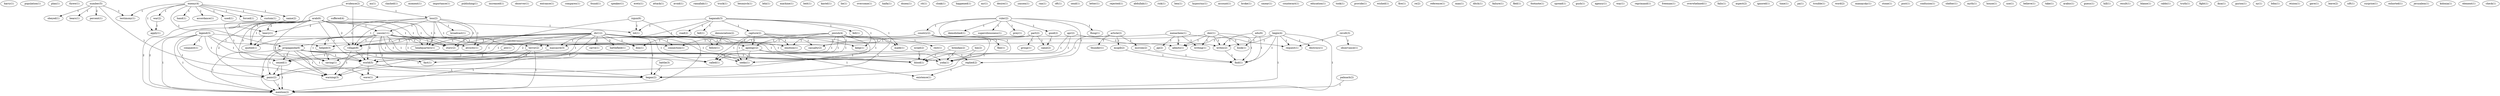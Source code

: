 digraph G {
  harry [ label="harry(1)" ];
  population [ label="population(1)" ];
  plan [ label="plan(1)" ];
  threw [ label="threw(1)" ];
  number [ label="number(5)" ];
  bears [ label="bears(1)" ];
  testimony [ label="testimony(1)" ];
  percent [ label="percent(1)" ];
  obeyed [ label="obeyed(1)" ];
  warning [ label="warning(3)" ];
  au [ label="au(1)" ];
  ruler [ label="ruler(2)" ];
  country [ label="country(2)" ];
  good [ label="good(2)" ];
  prey [ label="prey(1)" ];
  flung [ label="flung(1)" ];
  demolished [ label="demolished(1)" ];
  superciliousness [ label="superciliousness(1)" ];
  replied [ label="replied(2)" ];
  seeks [ label="seeks(1)" ];
  clashed [ label="clashed(1)" ];
  moment [ label="moment(1)" ];
  importance [ label="importance(1)" ];
  publishing [ label="publishing(1)" ];
  increased [ label="increased(1)" ];
  observer [ label="observer(1)" ];
  entrance [ label="entrance(1)" ];
  battle [ label="battle(3)" ];
  began [ label="began(2)" ];
  flee [ label="flee(1)" ];
  terror [ label="terror(2)" ];
  compares [ label="compares(1)" ];
  found [ label="found(1)" ];
  speaker [ label="speaker(1)" ];
  eretz [ label="eretz(1)" ];
  attack [ label="attack(1)" ];
  avoid [ label="avoid(1)" ];
  ramallah [ label="ramallah(1)" ];
  truck [ label="truck(1)" ];
  article [ label="article(2)" ];
  thunder [ label="thunder(1)" ];
  mcgill [ label="mcgill(2)" ];
  mcrcim [ label="mcrcim(2)" ];
  yoda [ label="yoda(1)" ];
  besmirch [ label="besmirch(1)" ];
  lehi [ label="lehi(1)" ];
  machine [ label="machine(1)" ];
  enemy [ label="enemy(4)" ];
  used [ label="used(1)" ];
  forced [ label="forced(1)" ];
  custom [ label="custom(1)" ];
  name [ label="name(2)" ];
  propaganda [ label="propaganda(6)" ];
  hand [ label="hand(1)" ];
  war [ label="war(2)" ];
  apply [ label="apply(1)" ];
  accordance [ label="accordance(1)" ];
  beit [ label="beit(1)" ];
  kastel [ label="kastel(1)" ];
  lie [ label="lie(1)" ];
  overcome [ label="overcome(1)" ];
  haifa [ label="haifa(1)" ];
  dozen [ label="dozen(1)" ];
  rit [ label="rit(1)" ];
  cloak [ label="cloak(1)" ];
  happened [ label="happened(1)" ];
  mr [ label="mr(1)" ];
  desire [ label="desire(1)" ];
  yassen [ label="yassen(1)" ];
  ran [ label="ran(1)" ];
  oft [ label="oft(1)" ];
  send [ label="send(1)" ];
  letter [ label="letter(1)" ];
  came [ label="came(2)" ];
  legend [ label="legend(3)" ];
  conquest [ label="conquest(1)" ];
  mention [ label="mention(1)" ];
  seized [ label="seized(1)" ];
  helped [ label="helped(3)" ];
  saving [ label="saving(1)" ];
  panic [ label="panic(2)" ];
  mention [ label="mention(2)" ];
  evidence [ label="evidence(2)" ];
  loss [ label="loss(2)" ];
  village [ label="village(8)" ];
  quoted [ label="quoted(1)" ];
  menachem [ label="menachem(1)" ];
  writing [ label="writing(1)" ];
  pp [ label="pp(2)" ];
  massacre [ label="massacre(3)" ];
  request [ label="request(1)" ];
  admits [ label="admits(1)" ];
  jew [ label="jew(1)" ];
  world [ label="world(5)" ];
  deir [ label="deir(1)" ];
  book [ label="book(1)" ];
  writes [ label="writes(2)" ];
  find [ label="find(1)" ];
  edu [ label="edu(6)" ];
  rejected [ label="rejected(1)" ];
  abdullah [ label="abdullah(1)" ];
  risk [ label="risk(1)" ];
  ben [ label="ben(1)" ];
  hypocrisy [ label="hypocrisy(1)" ];
  account [ label="account(1)" ];
  broke [ label="broke(1)" ];
  smear [ label="smear(1)" ];
  counteract [ label="counteract(1)" ];
  education [ label="education(1)" ];
  took [ label="took(1)" ];
  part [ label="part(2)" ];
  group [ label="group(1)" ];
  casualty [ label="casualty(2)" ];
  provide [ label="provide(1)" ];
  wished [ label="wished(1)" ];
  fire [ label="fire(1)" ];
  re [ label="re(2)" ];
  suffered [ label="suffered(4)" ];
  heavy [ label="heavy(1)" ];
  lot [ label="lot(1)" ];
  reference [ label="reference(1)" ];
  broadcast [ label="broadcast(1)" ];
  atrocity [ label="atrocity(1)" ];
  yassin [ label="yassin(11)" ];
  story [ label="story(2)" ];
  headquarters [ label="headquarters(1)" ];
  man [ label="man(1)" ];
  ditch [ label="ditch(1)" ];
  failure [ label="failure(1)" ];
  fled [ label="fled(1)" ];
  footnote [ label="footnote(1)" ];
  spread [ label="spread(1)" ];
  gush [ label="gush(1)" ];
  agency [ label="agency(1)" ];
  haganah [ label="haganah(3)" ];
  fell [ label="fell(1)" ];
  capture [ label="capture(2)" ];
  road [ label="road(2)" ];
  fall [ label="fall(1)" ];
  made [ label="made(1)" ];
  keep [ label="keep(1)" ];
  way [ label="way(1)" ];
  reprimand [ label="reprimand(1)" ];
  freeman [ label="freeman(1)" ];
  overwhelmed [ label="overwhelmed(1)" ];
  fails [ label="fails(1)" ];
  aspect [ label="aspect(2)" ];
  ignored [ label="ignored(1)" ];
  time [ label="time(1)" ];
  pa [ label="pa(1)" ];
  trouble [ label="trouble(1)" ];
  word [ label="word(2)" ];
  mamaysky [ label="mamaysky(1)" ];
  stone [ label="stone(1)" ];
  post [ label="post(1)" ];
  denunciation [ label="denunciation(2)" ];
  fellow [ label="fellow(1)" ];
  don [ label="don(1)" ];
  emotion [ label="emotion(1)" ];
  apology [ label="apology(2)" ];
  called [ label="called(1)" ];
  dir [ label="dir(12)" ];
  carve [ label="carve(1)" ];
  battlefield [ label="battlefield(1)" ];
  fact [ label="fact(1)" ];
  blood [ label="blood(1)" ];
  connection [ label="connection(1)" ];
  confusion [ label="confusion(1)" ];
  shelter [ label="shelter(1)" ];
  myth [ label="myth(1)" ];
  arab [ label="arab(6)" ];
  wave [ label="wave(1)" ];
  house [ label="house(1)" ];
  use [ label="use(1)" ];
  jewish [ label="jewish(4)" ];
  rest [ label="rest(1)" ];
  believe [ label="believe(1)" ];
  take [ label="take(1)" ];
  arabic [ label="arabic(1)" ];
  guess [ label="guess(1)" ];
  hill [ label="hill(1)" ];
  result [ label="result(1)" ];
  blame [ label="blame(1)" ];
  apr [ label="apr(2)" ];
  existence [ label="existence(1)" ];
  begin [ label="begin(4)" ];
  destroys [ label="destroys(1)" ];
  hm [ label="hm(2)" ];
  rabbi [ label="rabbi(1)" ];
  truth [ label="truth(1)" ];
  fight [ label="fight(1)" ];
  iksa [ label="iksa(1)" ];
  brendan [ label="brendan(2)" ];
  gurion [ label="gurion(1)" ];
  ny [ label="ny(1)" ];
  bdm [ label="bdm(1)" ];
  etzion [ label="etzion(1)" ];
  gave [ label="gave(1)" ];
  israel [ label="israel(2)" ];
  revolt [ label="revolt(3)" ];
  observance [ label="observance(1)" ];
  leave [ label="leave(2)" ];
  sift [ label="sift(1)" ];
  surprise [ label="surprise(1)" ];
  exhorted [ label="exhorted(1)" ];
  jerusalem [ label="jerusalem(1)" ];
  kolonia [ label="kolonia(1)" ];
  element [ label="element(1)" ];
  irgun [ label="irgun(6)" ];
  check [ label="check(1)" ];
  bdm [ label="bdm(1)" ];
  palmach [ label="palmach(2)" ];
  number -> bears [ label="1" ];
  number -> testimony [ label="1" ];
  number -> percent [ label="2" ];
  number -> obeyed [ label="1" ];
  number -> warning [ label="1" ];
  ruler -> country [ label="1" ];
  ruler -> good [ label="1" ];
  ruler -> prey [ label="1" ];
  ruler -> flung [ label="1" ];
  ruler -> demolished [ label="1" ];
  ruler -> superciliousness [ label="1" ];
  ruler -> replied [ label="1" ];
  ruler -> seeks [ label="1" ];
  battle -> began [ label="1" ];
  country -> flee [ label="1" ];
  country -> terror [ label="1" ];
  country -> began [ label="1" ];
  article -> thunder [ label="1" ];
  article -> mcgill [ label="1" ];
  article -> mcrcim [ label="1" ];
  article -> yoda [ label="1" ];
  enemy -> used [ label="1" ];
  enemy -> forced [ label="1" ];
  enemy -> custom [ label="1" ];
  enemy -> name [ label="1" ];
  enemy -> testimony [ label="1" ];
  enemy -> propaganda [ label="1" ];
  enemy -> hand [ label="1" ];
  enemy -> war [ label="1" ];
  enemy -> apply [ label="1" ];
  enemy -> accordance [ label="1" ];
  good -> came [ label="1" ];
  legend -> conquest [ label="1" ];
  legend -> terror [ label="1" ];
  legend -> mention [ label="1" ];
  legend -> seized [ label="1" ];
  legend -> helped [ label="1" ];
  legend -> saving [ label="1" ];
  legend -> panic [ label="1" ];
  legend -> mention [ label="1" ];
  evidence -> loss [ label="1" ];
  evidence -> village [ label="1" ];
  evidence -> quoted [ label="1" ];
  menachem -> writing [ label="1" ];
  menachem -> pp [ label="1" ];
  menachem -> massacre [ label="1" ];
  menachem -> request [ label="1" ];
  menachem -> admits [ label="1" ];
  jew -> world [ label="1" ];
  deir -> book [ label="1" ];
  deir -> writing [ label="1" ];
  deir -> massacre [ label="1" ];
  deir -> admits [ label="1" ];
  deir -> writes [ label="1" ];
  deir -> find [ label="1" ];
  edu -> book [ label="1" ];
  edu -> writes [ label="1" ];
  edu -> find [ label="1" ];
  part -> group [ label="1" ];
  part -> casualty [ label="1" ];
  part -> came [ label="1" ];
  part -> village [ label="1" ];
  suffered -> heavy [ label="2" ];
  suffered -> lot [ label="1" ];
  loss -> broadcast [ label="1" ];
  loss -> massacre [ label="1" ];
  loss -> atrocity [ label="1" ];
  loss -> yassin [ label="1" ];
  loss -> story [ label="1" ];
  loss -> headquarters [ label="1" ];
  loss -> village [ label="1" ];
  loss -> quoted [ label="1" ];
  name -> heavy [ label="1" ];
  name -> world [ label="1" ];
  haganah -> fell [ label="1" ];
  haganah -> capture [ label="1" ];
  haganah -> road [ label="1" ];
  haganah -> fall [ label="1" ];
  haganah -> made [ label="1" ];
  haganah -> village [ label="1" ];
  haganah -> keep [ label="1" ];
  haganah -> lot [ label="1" ];
  mcgill -> find [ label="1" ];
  terror -> mention [ label="1" ];
  terror -> seized [ label="1" ];
  terror -> panic [ label="1" ];
  terror -> mention [ label="1" ];
  denunciation -> fellow [ label="1" ];
  denunciation -> don [ label="1" ];
  capture -> made [ label="1" ];
  capture -> emotion [ label="1" ];
  capture -> apology [ label="1" ];
  capture -> called [ label="1" ];
  capture -> seeks [ label="1" ];
  capture -> keep [ label="1" ];
  dir -> casualty [ label="1" ];
  dir -> propaganda [ label="2" ];
  dir -> massacre [ label="1" ];
  dir -> carve [ label="2" ];
  dir -> fellow [ label="1" ];
  dir -> battlefield [ label="2" ];
  dir -> fact [ label="1" ];
  dir -> emotion [ label="1" ];
  dir -> apology [ label="1" ];
  dir -> atrocity [ label="1" ];
  dir -> yoda [ label="1" ];
  dir -> story [ label="2" ];
  dir -> blood [ label="1" ];
  dir -> called [ label="1" ];
  dir -> headquarters [ label="1" ];
  dir -> village [ label="1" ];
  dir -> seeks [ label="1" ];
  dir -> helped [ label="3" ];
  dir -> world [ label="2" ];
  dir -> connection [ label="1" ];
  dir -> saving [ label="1" ];
  dir -> don [ label="1" ];
  dir -> began [ label="1" ];
  dir -> warning [ label="1" ];
  propaganda -> fact [ label="1" ];
  propaganda -> mention [ label="1" ];
  propaganda -> yoda [ label="1" ];
  propaganda -> seized [ label="1" ];
  propaganda -> blood [ label="1" ];
  propaganda -> world [ label="1" ];
  propaganda -> began [ label="1" ];
  propaganda -> panic [ label="1" ];
  propaganda -> warning [ label="1" ];
  propaganda -> mention [ label="1" ];
  arab -> massacre [ label="1" ];
  arab -> heavy [ label="2" ];
  arab -> atrocity [ label="1" ];
  arab -> mention [ label="2" ];
  arab -> yassin [ label="1" ];
  arab -> seized [ label="3" ];
  arab -> story [ label="1" ];
  arab -> headquarters [ label="1" ];
  arab -> village [ label="2" ];
  arab -> quoted [ label="1" ];
  arab -> world [ label="1" ];
  arab -> panic [ label="2" ];
  arab -> mention [ label="2" ];
  arab -> wave [ label="1" ];
  massacre -> world [ label="1" ];
  jewish -> emotion [ label="1" ];
  jewish -> apology [ label="1" ];
  jewish -> seized [ label="1" ];
  jewish -> called [ label="1" ];
  jewish -> rest [ label="1" ];
  jewish -> seeks [ label="1" ];
  jewish -> world [ label="1" ];
  jewish -> connection [ label="1" ];
  jewish -> began [ label="1" ];
  jewish -> wave [ label="1" ];
  mcrcim -> find [ label="1" ];
  heavy -> quoted [ label="1" ];
  apr -> yoda [ label="1" ];
  apr -> blood [ label="1" ];
  apr -> writes [ label="1" ];
  apology -> replied [ label="1" ];
  apology -> called [ label="1" ];
  apology -> seeks [ label="1" ];
  apology -> existence [ label="1" ];
  begin -> mention [ label="1" ];
  begin -> destroys [ label="1" ];
  begin -> request [ label="1" ];
  begin -> admits [ label="1" ];
  begin -> writes [ label="1" ];
  begin -> find [ label="1" ];
  begin -> mention [ label="1" ];
  hm -> yoda [ label="1" ];
  hm -> blood [ label="1" ];
  replied -> existence [ label="1" ];
  war -> apply [ label="1" ];
  brendan -> yoda [ label="1" ];
  brendan -> blood [ label="1" ];
  yassin -> yoda [ label="1" ];
  yassin -> story [ label="2" ];
  yassin -> blood [ label="1" ];
  yassin -> called [ label="1" ];
  yassin -> headquarters [ label="1" ];
  yassin -> village [ label="1" ];
  yassin -> seeks [ label="1" ];
  yassin -> helped [ label="3" ];
  yassin -> admits [ label="1" ];
  yassin -> world [ label="2" ];
  yassin -> connection [ label="1" ];
  yassin -> saving [ label="1" ];
  yassin -> don [ label="1" ];
  yassin -> began [ label="1" ];
  yassin -> warning [ label="1" ];
  israel -> blood [ label="1" ];
  seized -> panic [ label="1" ];
  seized -> mention [ label="1" ];
  revolt -> request [ label="1" ];
  revolt -> observance [ label="1" ];
  village -> world [ label="1" ];
  village -> warning [ label="1" ];
  helped -> saving [ label="1" ];
  world -> began [ label="1" ];
  world -> warning [ label="1" ];
  world -> wave [ label="2" ];
  irgun -> panic [ label="1" ];
  irgun -> lot [ label="1" ];
  irgun -> mention [ label="1" ];
  writes -> find [ label="1" ];
  panic -> mention [ label="1" ];
  palmach -> mention [ label="1" ];
}
